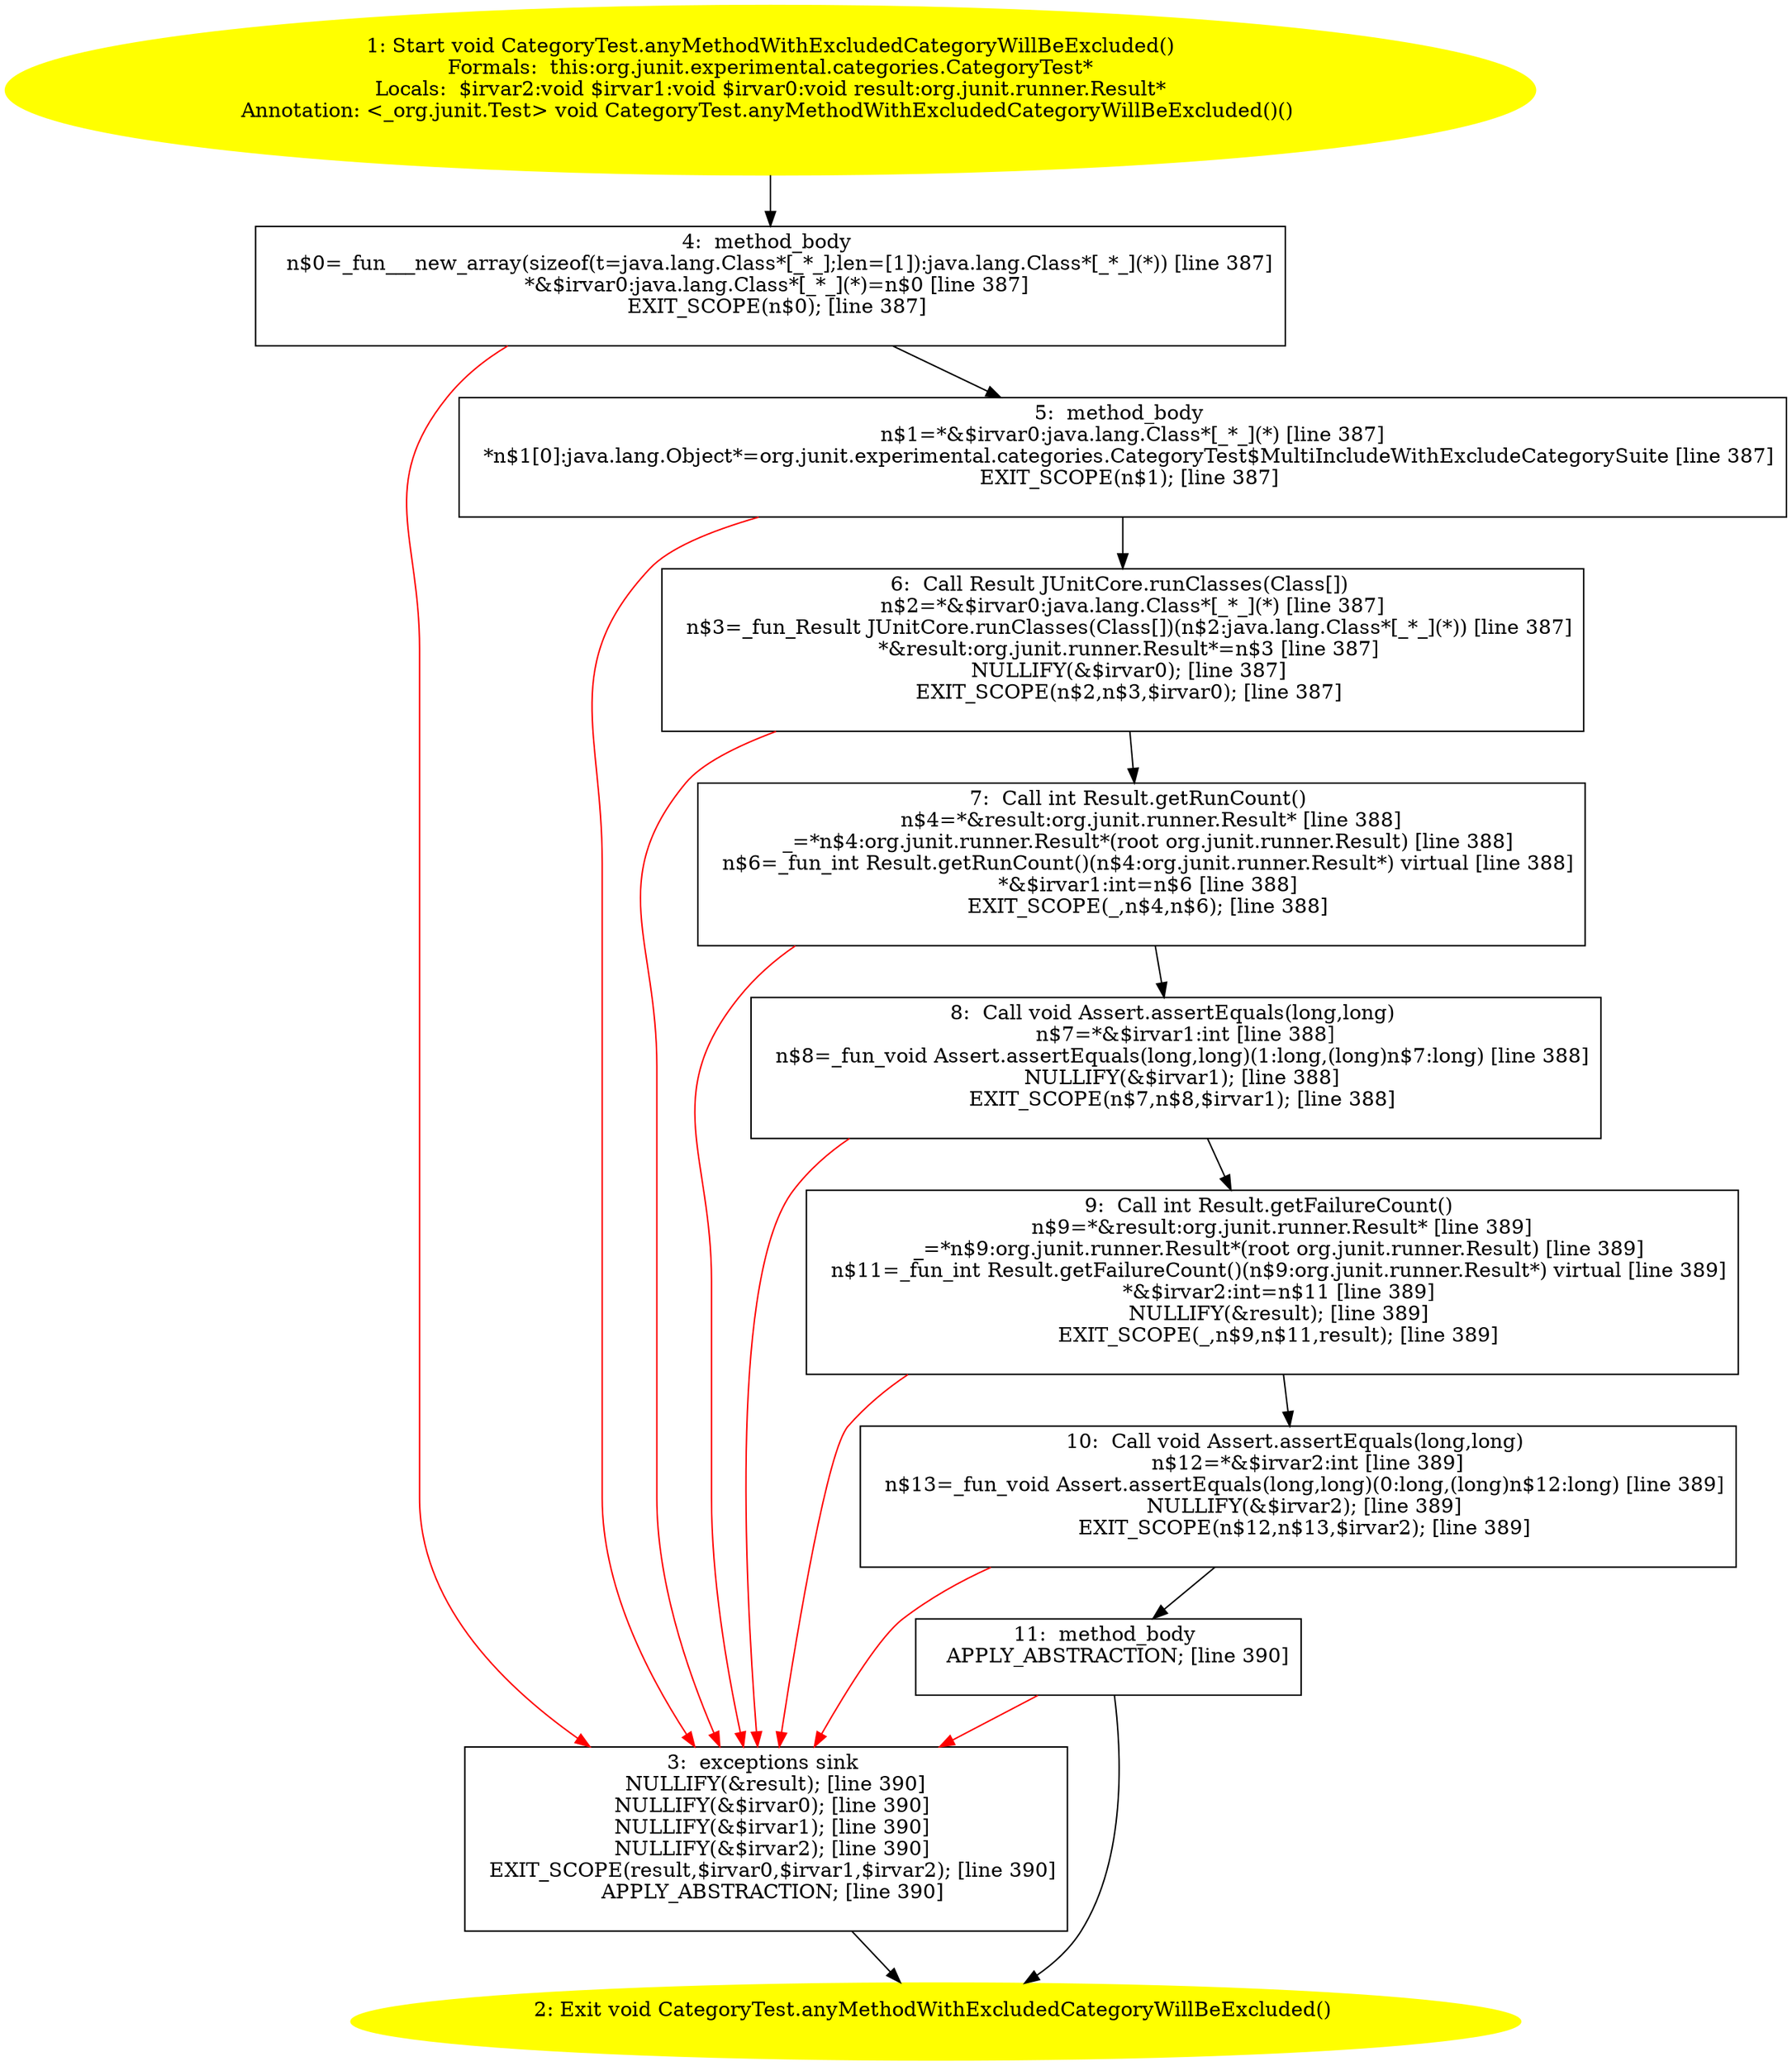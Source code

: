 /* @generated */
digraph cfg {
"org.junit.experimental.categories.CategoryTest.anyMethodWithExcludedCategoryWillBeExcluded():void.04c7fb37a6587d72e044b3a24dd806fa_1" [label="1: Start void CategoryTest.anyMethodWithExcludedCategoryWillBeExcluded()\nFormals:  this:org.junit.experimental.categories.CategoryTest*\nLocals:  $irvar2:void $irvar1:void $irvar0:void result:org.junit.runner.Result*\nAnnotation: <_org.junit.Test> void CategoryTest.anyMethodWithExcludedCategoryWillBeExcluded()() \n  " color=yellow style=filled]
	

	 "org.junit.experimental.categories.CategoryTest.anyMethodWithExcludedCategoryWillBeExcluded():void.04c7fb37a6587d72e044b3a24dd806fa_1" -> "org.junit.experimental.categories.CategoryTest.anyMethodWithExcludedCategoryWillBeExcluded():void.04c7fb37a6587d72e044b3a24dd806fa_4" ;
"org.junit.experimental.categories.CategoryTest.anyMethodWithExcludedCategoryWillBeExcluded():void.04c7fb37a6587d72e044b3a24dd806fa_2" [label="2: Exit void CategoryTest.anyMethodWithExcludedCategoryWillBeExcluded() \n  " color=yellow style=filled]
	

"org.junit.experimental.categories.CategoryTest.anyMethodWithExcludedCategoryWillBeExcluded():void.04c7fb37a6587d72e044b3a24dd806fa_3" [label="3:  exceptions sink \n   NULLIFY(&result); [line 390]\n  NULLIFY(&$irvar0); [line 390]\n  NULLIFY(&$irvar1); [line 390]\n  NULLIFY(&$irvar2); [line 390]\n  EXIT_SCOPE(result,$irvar0,$irvar1,$irvar2); [line 390]\n  APPLY_ABSTRACTION; [line 390]\n " shape="box"]
	

	 "org.junit.experimental.categories.CategoryTest.anyMethodWithExcludedCategoryWillBeExcluded():void.04c7fb37a6587d72e044b3a24dd806fa_3" -> "org.junit.experimental.categories.CategoryTest.anyMethodWithExcludedCategoryWillBeExcluded():void.04c7fb37a6587d72e044b3a24dd806fa_2" ;
"org.junit.experimental.categories.CategoryTest.anyMethodWithExcludedCategoryWillBeExcluded():void.04c7fb37a6587d72e044b3a24dd806fa_4" [label="4:  method_body \n   n$0=_fun___new_array(sizeof(t=java.lang.Class*[_*_];len=[1]):java.lang.Class*[_*_](*)) [line 387]\n  *&$irvar0:java.lang.Class*[_*_](*)=n$0 [line 387]\n  EXIT_SCOPE(n$0); [line 387]\n " shape="box"]
	

	 "org.junit.experimental.categories.CategoryTest.anyMethodWithExcludedCategoryWillBeExcluded():void.04c7fb37a6587d72e044b3a24dd806fa_4" -> "org.junit.experimental.categories.CategoryTest.anyMethodWithExcludedCategoryWillBeExcluded():void.04c7fb37a6587d72e044b3a24dd806fa_5" ;
	 "org.junit.experimental.categories.CategoryTest.anyMethodWithExcludedCategoryWillBeExcluded():void.04c7fb37a6587d72e044b3a24dd806fa_4" -> "org.junit.experimental.categories.CategoryTest.anyMethodWithExcludedCategoryWillBeExcluded():void.04c7fb37a6587d72e044b3a24dd806fa_3" [color="red" ];
"org.junit.experimental.categories.CategoryTest.anyMethodWithExcludedCategoryWillBeExcluded():void.04c7fb37a6587d72e044b3a24dd806fa_5" [label="5:  method_body \n   n$1=*&$irvar0:java.lang.Class*[_*_](*) [line 387]\n  *n$1[0]:java.lang.Object*=org.junit.experimental.categories.CategoryTest$MultiIncludeWithExcludeCategorySuite [line 387]\n  EXIT_SCOPE(n$1); [line 387]\n " shape="box"]
	

	 "org.junit.experimental.categories.CategoryTest.anyMethodWithExcludedCategoryWillBeExcluded():void.04c7fb37a6587d72e044b3a24dd806fa_5" -> "org.junit.experimental.categories.CategoryTest.anyMethodWithExcludedCategoryWillBeExcluded():void.04c7fb37a6587d72e044b3a24dd806fa_6" ;
	 "org.junit.experimental.categories.CategoryTest.anyMethodWithExcludedCategoryWillBeExcluded():void.04c7fb37a6587d72e044b3a24dd806fa_5" -> "org.junit.experimental.categories.CategoryTest.anyMethodWithExcludedCategoryWillBeExcluded():void.04c7fb37a6587d72e044b3a24dd806fa_3" [color="red" ];
"org.junit.experimental.categories.CategoryTest.anyMethodWithExcludedCategoryWillBeExcluded():void.04c7fb37a6587d72e044b3a24dd806fa_6" [label="6:  Call Result JUnitCore.runClasses(Class[]) \n   n$2=*&$irvar0:java.lang.Class*[_*_](*) [line 387]\n  n$3=_fun_Result JUnitCore.runClasses(Class[])(n$2:java.lang.Class*[_*_](*)) [line 387]\n  *&result:org.junit.runner.Result*=n$3 [line 387]\n  NULLIFY(&$irvar0); [line 387]\n  EXIT_SCOPE(n$2,n$3,$irvar0); [line 387]\n " shape="box"]
	

	 "org.junit.experimental.categories.CategoryTest.anyMethodWithExcludedCategoryWillBeExcluded():void.04c7fb37a6587d72e044b3a24dd806fa_6" -> "org.junit.experimental.categories.CategoryTest.anyMethodWithExcludedCategoryWillBeExcluded():void.04c7fb37a6587d72e044b3a24dd806fa_7" ;
	 "org.junit.experimental.categories.CategoryTest.anyMethodWithExcludedCategoryWillBeExcluded():void.04c7fb37a6587d72e044b3a24dd806fa_6" -> "org.junit.experimental.categories.CategoryTest.anyMethodWithExcludedCategoryWillBeExcluded():void.04c7fb37a6587d72e044b3a24dd806fa_3" [color="red" ];
"org.junit.experimental.categories.CategoryTest.anyMethodWithExcludedCategoryWillBeExcluded():void.04c7fb37a6587d72e044b3a24dd806fa_7" [label="7:  Call int Result.getRunCount() \n   n$4=*&result:org.junit.runner.Result* [line 388]\n  _=*n$4:org.junit.runner.Result*(root org.junit.runner.Result) [line 388]\n  n$6=_fun_int Result.getRunCount()(n$4:org.junit.runner.Result*) virtual [line 388]\n  *&$irvar1:int=n$6 [line 388]\n  EXIT_SCOPE(_,n$4,n$6); [line 388]\n " shape="box"]
	

	 "org.junit.experimental.categories.CategoryTest.anyMethodWithExcludedCategoryWillBeExcluded():void.04c7fb37a6587d72e044b3a24dd806fa_7" -> "org.junit.experimental.categories.CategoryTest.anyMethodWithExcludedCategoryWillBeExcluded():void.04c7fb37a6587d72e044b3a24dd806fa_8" ;
	 "org.junit.experimental.categories.CategoryTest.anyMethodWithExcludedCategoryWillBeExcluded():void.04c7fb37a6587d72e044b3a24dd806fa_7" -> "org.junit.experimental.categories.CategoryTest.anyMethodWithExcludedCategoryWillBeExcluded():void.04c7fb37a6587d72e044b3a24dd806fa_3" [color="red" ];
"org.junit.experimental.categories.CategoryTest.anyMethodWithExcludedCategoryWillBeExcluded():void.04c7fb37a6587d72e044b3a24dd806fa_8" [label="8:  Call void Assert.assertEquals(long,long) \n   n$7=*&$irvar1:int [line 388]\n  n$8=_fun_void Assert.assertEquals(long,long)(1:long,(long)n$7:long) [line 388]\n  NULLIFY(&$irvar1); [line 388]\n  EXIT_SCOPE(n$7,n$8,$irvar1); [line 388]\n " shape="box"]
	

	 "org.junit.experimental.categories.CategoryTest.anyMethodWithExcludedCategoryWillBeExcluded():void.04c7fb37a6587d72e044b3a24dd806fa_8" -> "org.junit.experimental.categories.CategoryTest.anyMethodWithExcludedCategoryWillBeExcluded():void.04c7fb37a6587d72e044b3a24dd806fa_9" ;
	 "org.junit.experimental.categories.CategoryTest.anyMethodWithExcludedCategoryWillBeExcluded():void.04c7fb37a6587d72e044b3a24dd806fa_8" -> "org.junit.experimental.categories.CategoryTest.anyMethodWithExcludedCategoryWillBeExcluded():void.04c7fb37a6587d72e044b3a24dd806fa_3" [color="red" ];
"org.junit.experimental.categories.CategoryTest.anyMethodWithExcludedCategoryWillBeExcluded():void.04c7fb37a6587d72e044b3a24dd806fa_9" [label="9:  Call int Result.getFailureCount() \n   n$9=*&result:org.junit.runner.Result* [line 389]\n  _=*n$9:org.junit.runner.Result*(root org.junit.runner.Result) [line 389]\n  n$11=_fun_int Result.getFailureCount()(n$9:org.junit.runner.Result*) virtual [line 389]\n  *&$irvar2:int=n$11 [line 389]\n  NULLIFY(&result); [line 389]\n  EXIT_SCOPE(_,n$9,n$11,result); [line 389]\n " shape="box"]
	

	 "org.junit.experimental.categories.CategoryTest.anyMethodWithExcludedCategoryWillBeExcluded():void.04c7fb37a6587d72e044b3a24dd806fa_9" -> "org.junit.experimental.categories.CategoryTest.anyMethodWithExcludedCategoryWillBeExcluded():void.04c7fb37a6587d72e044b3a24dd806fa_10" ;
	 "org.junit.experimental.categories.CategoryTest.anyMethodWithExcludedCategoryWillBeExcluded():void.04c7fb37a6587d72e044b3a24dd806fa_9" -> "org.junit.experimental.categories.CategoryTest.anyMethodWithExcludedCategoryWillBeExcluded():void.04c7fb37a6587d72e044b3a24dd806fa_3" [color="red" ];
"org.junit.experimental.categories.CategoryTest.anyMethodWithExcludedCategoryWillBeExcluded():void.04c7fb37a6587d72e044b3a24dd806fa_10" [label="10:  Call void Assert.assertEquals(long,long) \n   n$12=*&$irvar2:int [line 389]\n  n$13=_fun_void Assert.assertEquals(long,long)(0:long,(long)n$12:long) [line 389]\n  NULLIFY(&$irvar2); [line 389]\n  EXIT_SCOPE(n$12,n$13,$irvar2); [line 389]\n " shape="box"]
	

	 "org.junit.experimental.categories.CategoryTest.anyMethodWithExcludedCategoryWillBeExcluded():void.04c7fb37a6587d72e044b3a24dd806fa_10" -> "org.junit.experimental.categories.CategoryTest.anyMethodWithExcludedCategoryWillBeExcluded():void.04c7fb37a6587d72e044b3a24dd806fa_11" ;
	 "org.junit.experimental.categories.CategoryTest.anyMethodWithExcludedCategoryWillBeExcluded():void.04c7fb37a6587d72e044b3a24dd806fa_10" -> "org.junit.experimental.categories.CategoryTest.anyMethodWithExcludedCategoryWillBeExcluded():void.04c7fb37a6587d72e044b3a24dd806fa_3" [color="red" ];
"org.junit.experimental.categories.CategoryTest.anyMethodWithExcludedCategoryWillBeExcluded():void.04c7fb37a6587d72e044b3a24dd806fa_11" [label="11:  method_body \n   APPLY_ABSTRACTION; [line 390]\n " shape="box"]
	

	 "org.junit.experimental.categories.CategoryTest.anyMethodWithExcludedCategoryWillBeExcluded():void.04c7fb37a6587d72e044b3a24dd806fa_11" -> "org.junit.experimental.categories.CategoryTest.anyMethodWithExcludedCategoryWillBeExcluded():void.04c7fb37a6587d72e044b3a24dd806fa_2" ;
	 "org.junit.experimental.categories.CategoryTest.anyMethodWithExcludedCategoryWillBeExcluded():void.04c7fb37a6587d72e044b3a24dd806fa_11" -> "org.junit.experimental.categories.CategoryTest.anyMethodWithExcludedCategoryWillBeExcluded():void.04c7fb37a6587d72e044b3a24dd806fa_3" [color="red" ];
}
